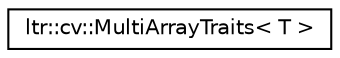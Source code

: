 digraph G
{
  edge [fontname="Helvetica",fontsize="10",labelfontname="Helvetica",labelfontsize="10"];
  node [fontname="Helvetica",fontsize="10",shape=record];
  rankdir="LR";
  Node1 [label="ltr::cv::MultiArrayTraits\< T \>",height=0.2,width=0.4,color="black", fillcolor="white", style="filled",URL="$structltr_1_1cv_1_1_multi_array_traits.html"];
}
